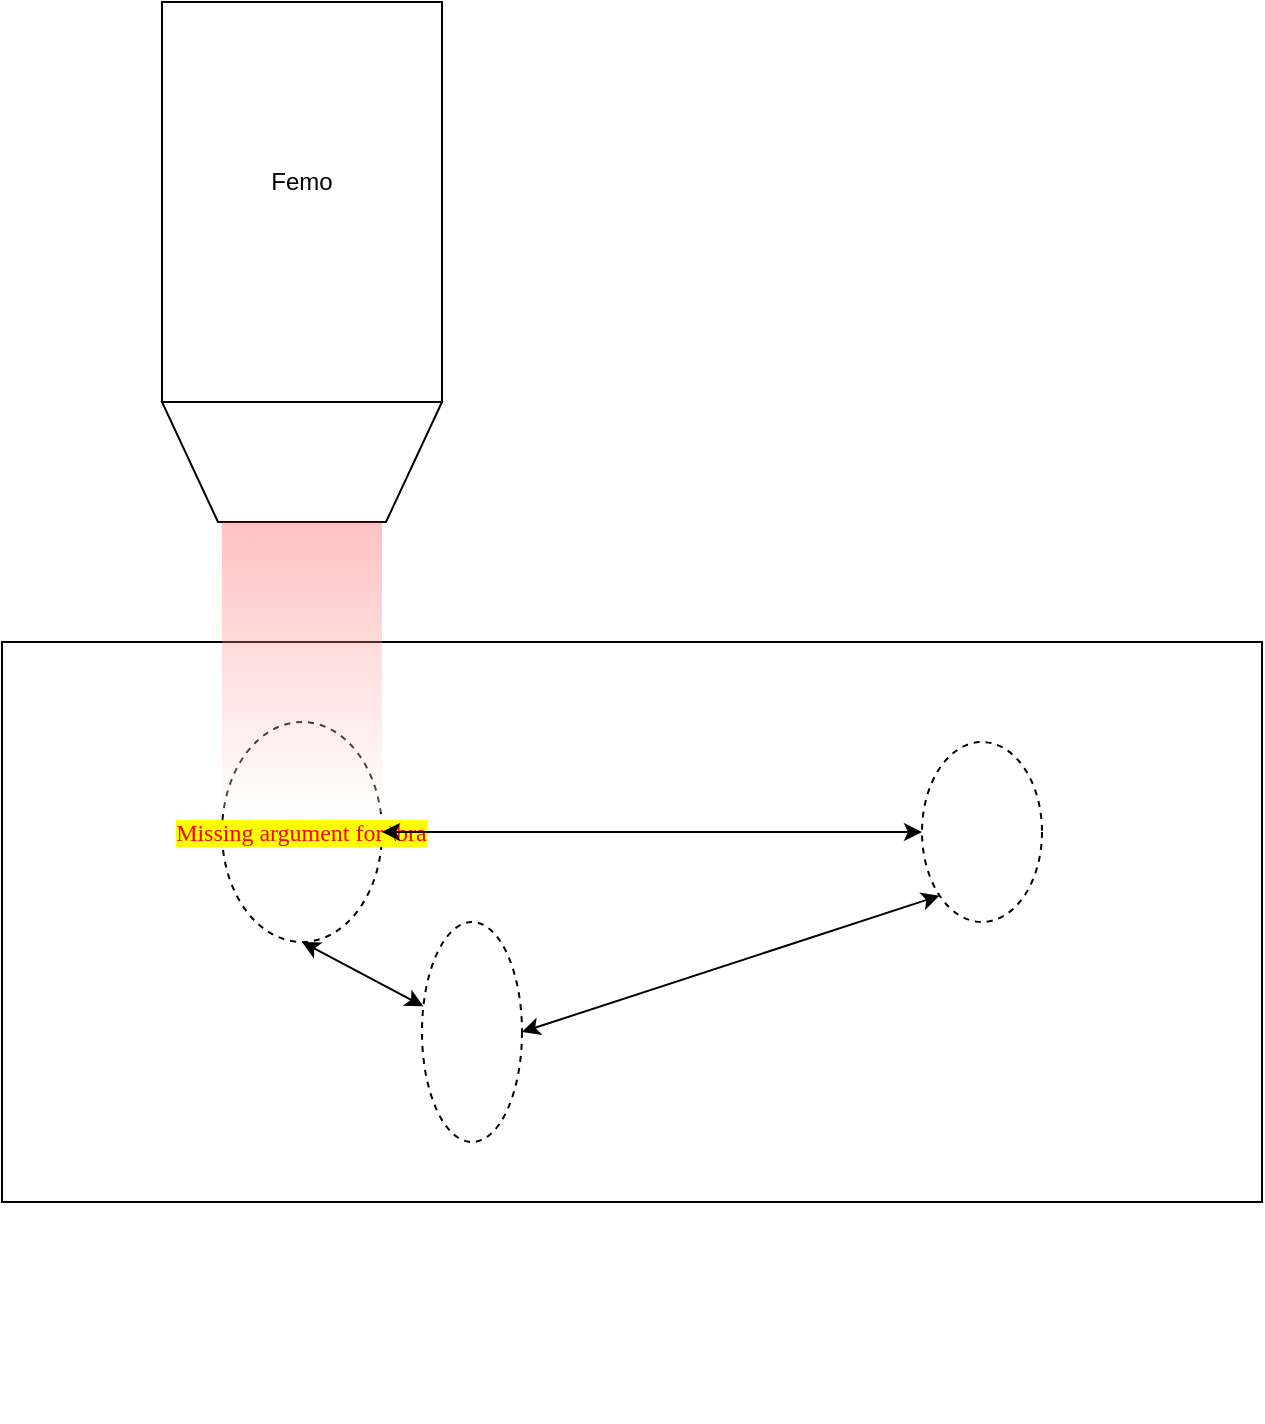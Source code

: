 <mxfile version="13.10.9" type="github">
  <diagram id="RaEsLhP9hyBYMOpqRB53" name="Page-1">
    <mxGraphModel dx="1038" dy="588" grid="1" gridSize="10" guides="1" tooltips="1" connect="1" arrows="1" fold="1" page="1" pageScale="1" pageWidth="1169" pageHeight="827" background="#ffffff" math="0" shadow="0">
      <root>
        <mxCell id="0" />
        <mxCell id="1" parent="0" />
        <mxCell id="12" value="" style="shape=trapezoid;perimeter=trapezoidPerimeter;whiteSpace=wrap;html=1;rotation=180;" parent="1" vertex="1">
          <mxGeometry x="385" y="251" width="140" height="60" as="geometry" />
        </mxCell>
        <mxCell id="17" value="" style="group;strokeColor=none;" parent="1" vertex="1" connectable="0">
          <mxGeometry x="305" y="51" width="630" height="710" as="geometry" />
        </mxCell>
        <mxCell id="6" value="" style="rounded=0;whiteSpace=wrap;html=1;" parent="17" vertex="1">
          <mxGeometry y="320" width="630" height="280" as="geometry" />
        </mxCell>
        <mxCell id="7" value="$$\bra$$" style="ellipse;whiteSpace=wrap;html=1;dashed=1;" parent="17" vertex="1">
          <mxGeometry x="110" y="360" width="80" height="110" as="geometry" />
        </mxCell>
        <mxCell id="8" value="" style="ellipse;whiteSpace=wrap;html=1;dashed=1;" parent="17" vertex="1">
          <mxGeometry x="460" y="370" width="60" height="90" as="geometry" />
        </mxCell>
        <mxCell id="9" value="" style="ellipse;whiteSpace=wrap;html=1;dashed=1;" parent="17" vertex="1">
          <mxGeometry x="210" y="460" width="50" height="110" as="geometry" />
        </mxCell>
        <mxCell id="16" value="" style="group" parent="17" vertex="1" connectable="0">
          <mxGeometry x="80" width="140" height="415" as="geometry" />
        </mxCell>
        <mxCell id="15" value="" style="rounded=0;whiteSpace=wrap;html=1;fillColor=#FF3333;gradientColor=#ffffff;opacity=30;strokeColor=none;" parent="16" vertex="1">
          <mxGeometry x="30" y="260" width="80" height="145" as="geometry" />
        </mxCell>
        <mxCell id="24" value="" style="rounded=0;whiteSpace=wrap;html=1;fillColor=#FF3333;gradientColor=#ffffff;opacity=30;strokeColor=none;" parent="16" vertex="1">
          <mxGeometry x="30" y="35" width="80" height="145" as="geometry" />
        </mxCell>
        <mxCell id="10" value="" style="rounded=0;whiteSpace=wrap;html=1;" parent="16" vertex="1">
          <mxGeometry width="140" height="200" as="geometry" />
        </mxCell>
        <mxCell id="29" value="Femo" style="text;html=1;strokeColor=none;fillColor=none;align=center;verticalAlign=middle;whiteSpace=wrap;rounded=0;" parent="16" vertex="1">
          <mxGeometry x="50" y="79.8" width="40" height="20" as="geometry" />
        </mxCell>
        <mxCell id="20" value="" style="endArrow=classic;startArrow=classic;html=1;entryX=0;entryY=0.5;" parent="17" source="7" target="8" edge="1">
          <mxGeometry width="50" height="50" relative="1" as="geometry">
            <mxPoint x="254" y="500" as="sourcePoint" />
            <mxPoint x="344" y="500" as="targetPoint" />
          </mxGeometry>
        </mxCell>
        <mxCell id="21" value="" style="endArrow=classic;startArrow=classic;html=1;" parent="17" target="9" edge="1">
          <mxGeometry width="50" height="50" relative="1" as="geometry">
            <mxPoint x="150" y="470" as="sourcePoint" />
            <mxPoint x="210" y="580" as="targetPoint" />
          </mxGeometry>
        </mxCell>
        <mxCell id="27" value="" style="endArrow=classic;startArrow=classic;html=1;exitX=1;exitY=0.5;entryX=0;entryY=1;" parent="17" source="9" target="8" edge="1">
          <mxGeometry width="50" height="50" relative="1" as="geometry">
            <mxPoint y="780" as="sourcePoint" />
            <mxPoint x="50" y="730" as="targetPoint" />
          </mxGeometry>
        </mxCell>
      </root>
    </mxGraphModel>
  </diagram>
</mxfile>
